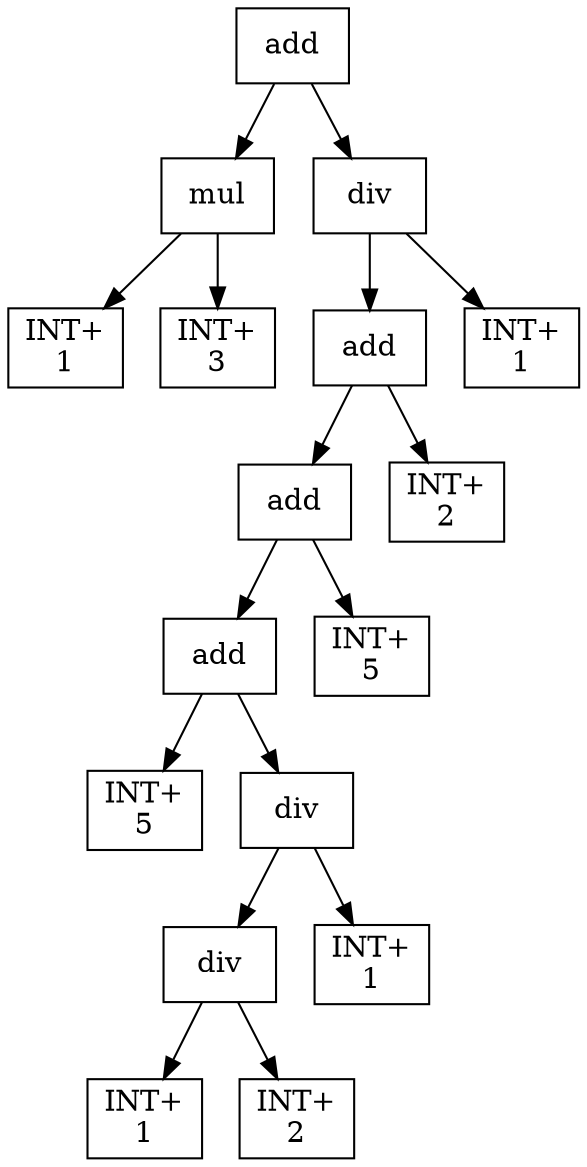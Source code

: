 digraph expr {
  node [shape=box];
  n1 [label="add"];
  n2 [label="mul"];
  n3 [label="INT+\n1"];
  n4 [label="INT+\n3"];
  n2 -> n3;
  n2 -> n4;
  n5 [label="div"];
  n6 [label="add"];
  n7 [label="add"];
  n8 [label="add"];
  n9 [label="INT+\n5"];
  n10 [label="div"];
  n11 [label="div"];
  n12 [label="INT+\n1"];
  n13 [label="INT+\n2"];
  n11 -> n12;
  n11 -> n13;
  n14 [label="INT+\n1"];
  n10 -> n11;
  n10 -> n14;
  n8 -> n9;
  n8 -> n10;
  n15 [label="INT+\n5"];
  n7 -> n8;
  n7 -> n15;
  n16 [label="INT+\n2"];
  n6 -> n7;
  n6 -> n16;
  n17 [label="INT+\n1"];
  n5 -> n6;
  n5 -> n17;
  n1 -> n2;
  n1 -> n5;
}